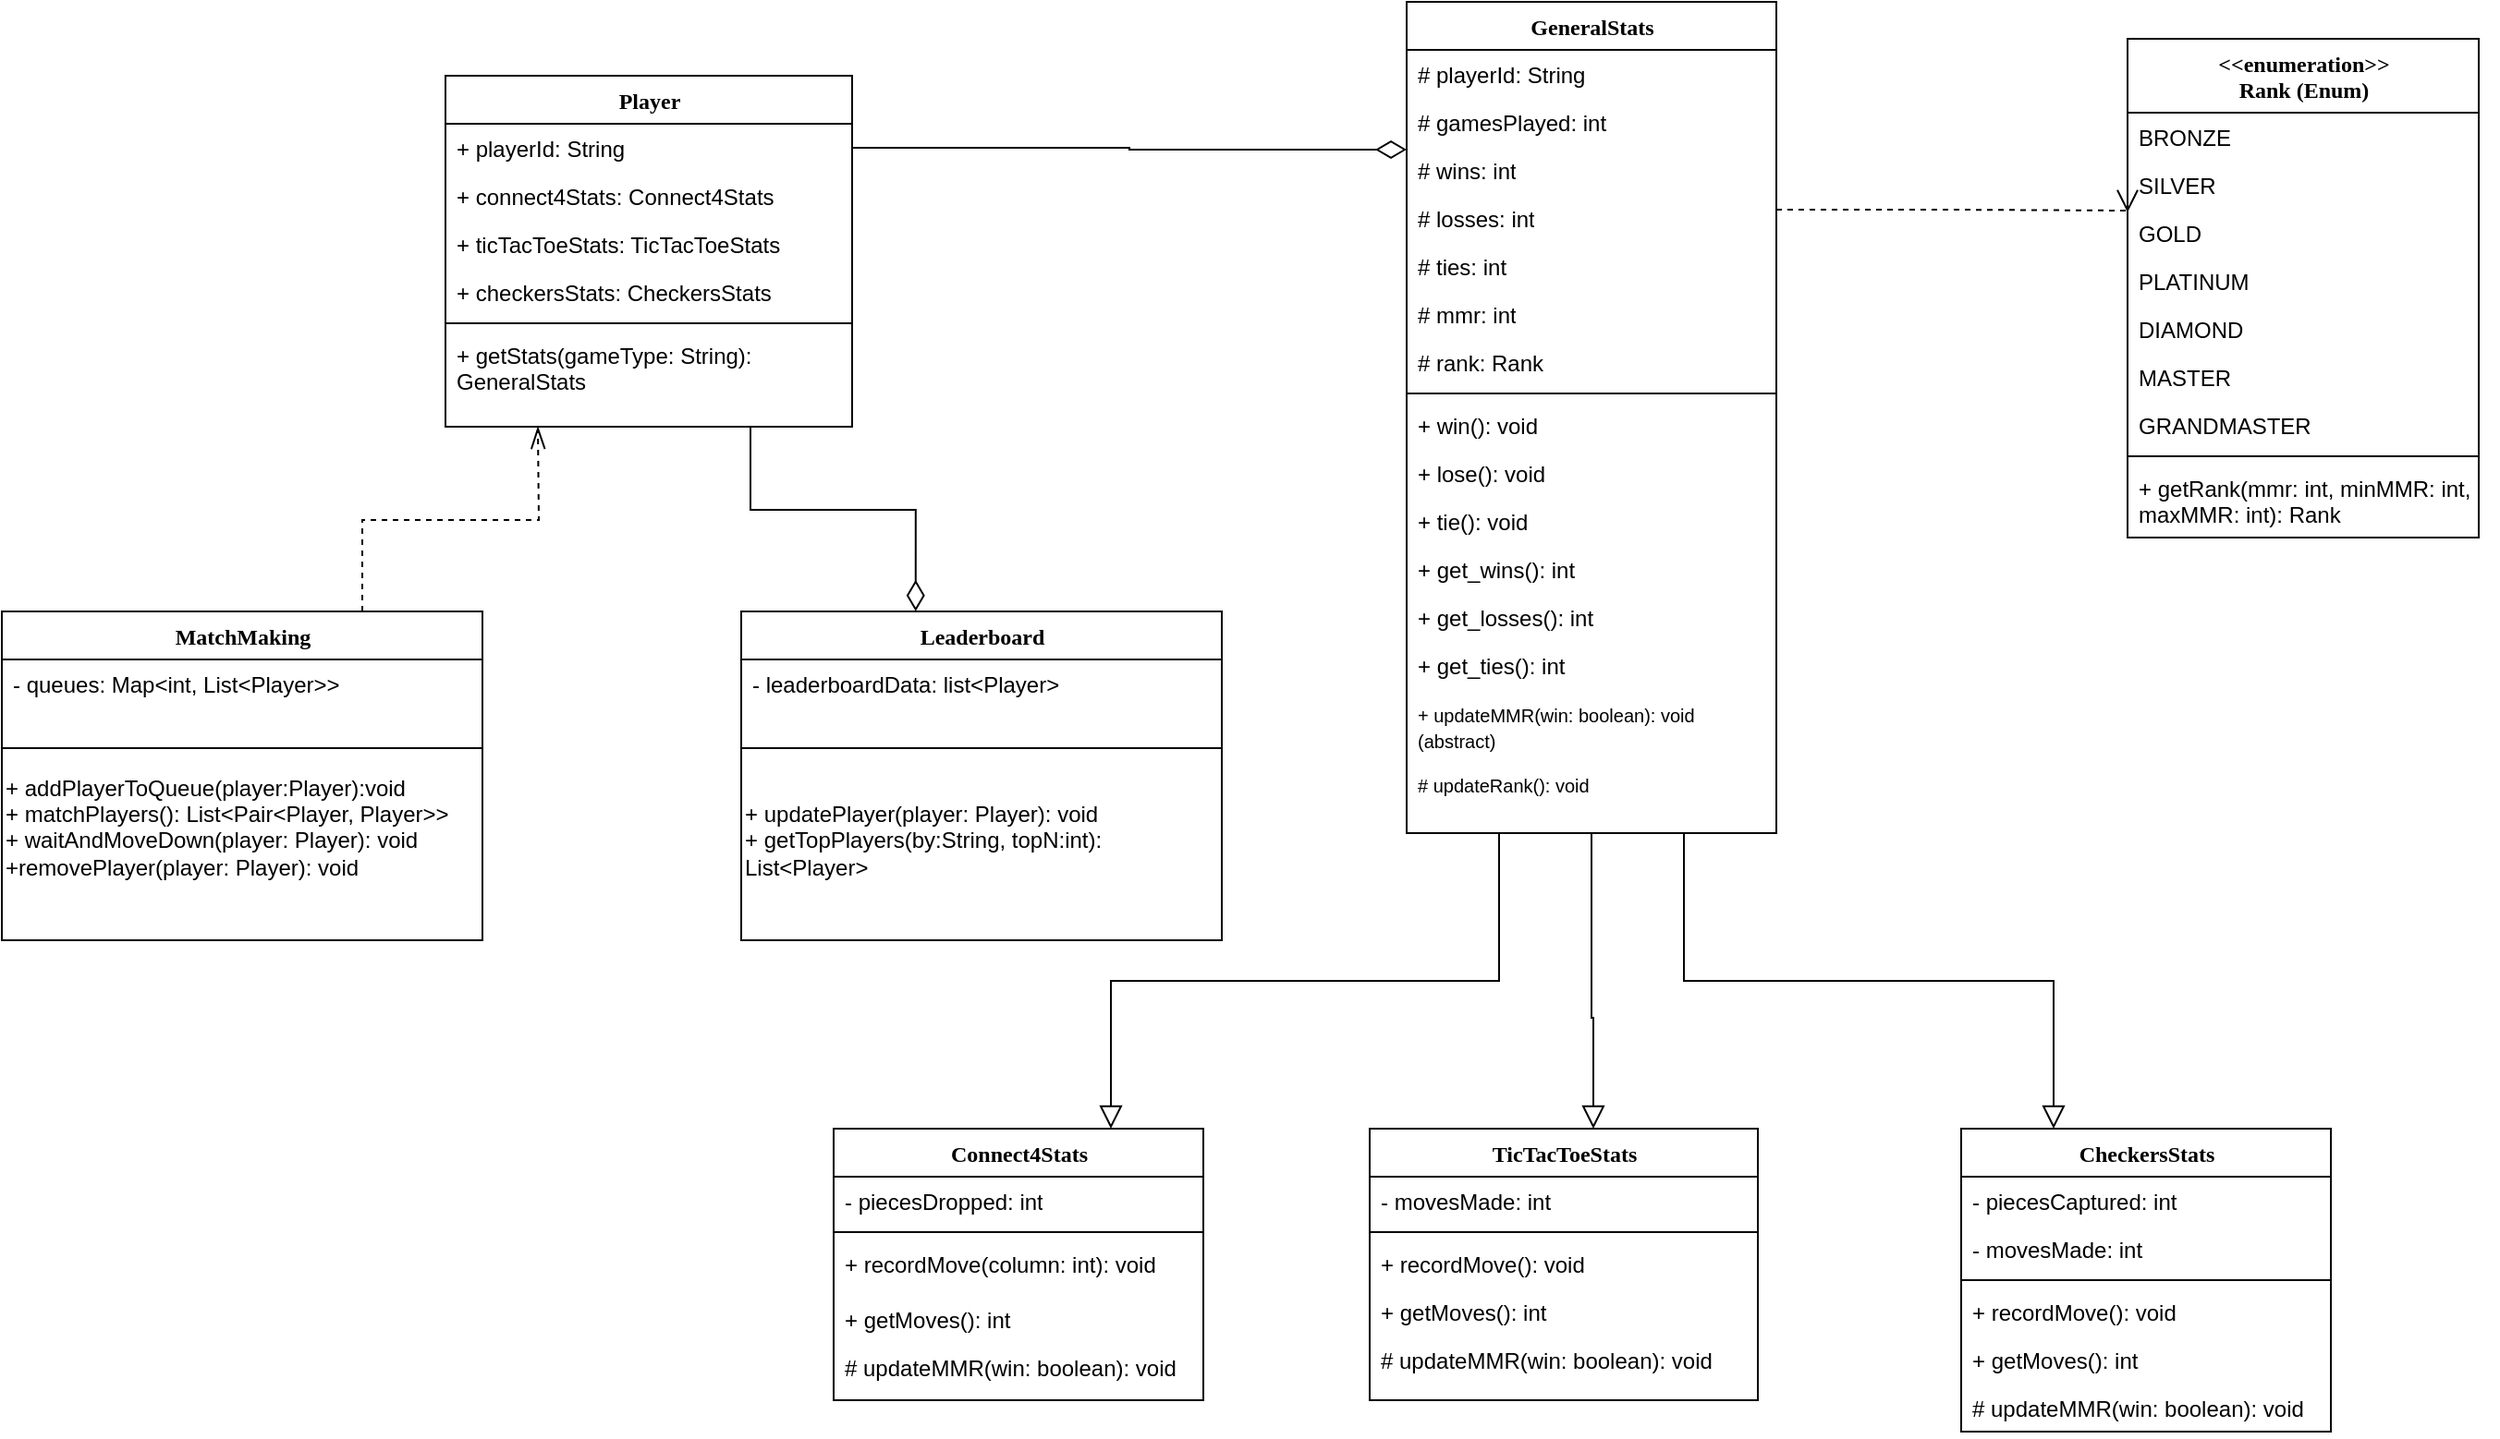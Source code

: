 <mxfile version="26.1.0">
  <diagram name="Diagram" id="9f46799a-70d6-7492-0946-bef42562c5a5">
    <mxGraphModel grid="1" page="1" gridSize="10" guides="1" tooltips="1" connect="1" arrows="1" fold="1" pageScale="1" pageWidth="1100" pageHeight="850" background="none" math="0" shadow="0">
      <root>
        <mxCell id="0" />
        <mxCell id="1" parent="0" />
        <mxCell id="HAdiWtMyXfNtmEpPam1E-27" style="edgeStyle=orthogonalEdgeStyle;rounded=0;orthogonalLoop=1;jettySize=auto;html=1;exitX=0.25;exitY=1;exitDx=0;exitDy=0;entryX=0.75;entryY=0;entryDx=0;entryDy=0;endArrow=block;endFill=0;endSize=10;" edge="1" parent="1" source="78961159f06e98e8-43" target="2">
          <mxGeometry relative="1" as="geometry" />
        </mxCell>
        <mxCell id="HAdiWtMyXfNtmEpPam1E-29" style="edgeStyle=orthogonalEdgeStyle;rounded=0;orthogonalLoop=1;jettySize=auto;html=1;exitX=0.75;exitY=1;exitDx=0;exitDy=0;entryX=0.25;entryY=0;entryDx=0;entryDy=0;endArrow=block;endFill=0;endSize=10;" edge="1" parent="1" source="78961159f06e98e8-43" target="14">
          <mxGeometry relative="1" as="geometry" />
        </mxCell>
        <mxCell id="78961159f06e98e8-43" value="GeneralStats" style="swimlane;html=1;fontStyle=1;align=center;verticalAlign=top;childLayout=stackLayout;horizontal=1;startSize=26;horizontalStack=0;resizeParent=1;resizeLast=0;collapsible=1;marginBottom=0;swimlaneFillColor=#ffffff;rounded=0;shadow=0;comic=0;labelBackgroundColor=none;strokeWidth=1;fillColor=none;fontFamily=Verdana;fontSize=12" vertex="1" parent="1">
          <mxGeometry x="790" y="-250" width="200" height="450" as="geometry">
            <mxRectangle x="750" y="80" width="110" height="30" as="alternateBounds" />
          </mxGeometry>
        </mxCell>
        <mxCell id="78961159f06e98e8-44" value="# playerId: String" style="text;html=1;strokeColor=none;fillColor=none;align=left;verticalAlign=top;spacingLeft=4;spacingRight=4;whiteSpace=wrap;overflow=hidden;rotatable=0;points=[[0,0.5],[1,0.5]];portConstraint=eastwest;" vertex="1" parent="78961159f06e98e8-43">
          <mxGeometry y="26" width="200" height="26" as="geometry" />
        </mxCell>
        <mxCell id="oVhGmpOgIRPQDIcw4T3X-4" value="# gamesPlayed: int" style="text;html=1;strokeColor=none;fillColor=none;align=left;verticalAlign=top;spacingLeft=4;spacingRight=4;whiteSpace=wrap;overflow=hidden;rotatable=0;points=[[0,0.5],[1,0.5]];portConstraint=eastwest;" vertex="1" parent="78961159f06e98e8-43">
          <mxGeometry y="52" width="200" height="26" as="geometry" />
        </mxCell>
        <mxCell id="78961159f06e98e8-45" value="# wins: int" style="text;html=1;strokeColor=none;fillColor=none;align=left;verticalAlign=top;spacingLeft=4;spacingRight=4;whiteSpace=wrap;overflow=hidden;rotatable=0;points=[[0,0.5],[1,0.5]];portConstraint=eastwest;" vertex="1" parent="78961159f06e98e8-43">
          <mxGeometry y="78" width="200" height="26" as="geometry" />
        </mxCell>
        <mxCell id="78961159f06e98e8-49" value="# losses: int" style="text;html=1;strokeColor=none;fillColor=none;align=left;verticalAlign=top;spacingLeft=4;spacingRight=4;whiteSpace=wrap;overflow=hidden;rotatable=0;points=[[0,0.5],[1,0.5]];portConstraint=eastwest;" vertex="1" parent="78961159f06e98e8-43">
          <mxGeometry y="104" width="200" height="26" as="geometry" />
        </mxCell>
        <mxCell id="78961159f06e98e8-50" value="# ties: int" style="text;html=1;strokeColor=none;fillColor=none;align=left;verticalAlign=top;spacingLeft=4;spacingRight=4;whiteSpace=wrap;overflow=hidden;rotatable=0;points=[[0,0.5],[1,0.5]];portConstraint=eastwest;" vertex="1" parent="78961159f06e98e8-43">
          <mxGeometry y="130" width="200" height="26" as="geometry" />
        </mxCell>
        <mxCell id="oVhGmpOgIRPQDIcw4T3X-6" value="# mmr: int" style="text;html=1;strokeColor=none;fillColor=none;align=left;verticalAlign=top;spacingLeft=4;spacingRight=4;whiteSpace=wrap;overflow=hidden;rotatable=0;points=[[0,0.5],[1,0.5]];portConstraint=eastwest;" vertex="1" parent="78961159f06e98e8-43">
          <mxGeometry y="156" width="200" height="26" as="geometry" />
        </mxCell>
        <mxCell id="oVhGmpOgIRPQDIcw4T3X-8" value="# rank: Rank" style="text;html=1;strokeColor=none;fillColor=none;align=left;verticalAlign=top;spacingLeft=4;spacingRight=4;whiteSpace=wrap;overflow=hidden;rotatable=0;points=[[0,0.5],[1,0.5]];portConstraint=eastwest;" vertex="1" parent="78961159f06e98e8-43">
          <mxGeometry y="182" width="200" height="26" as="geometry" />
        </mxCell>
        <mxCell id="78961159f06e98e8-51" value="" style="line;html=1;strokeWidth=1;fillColor=none;align=left;verticalAlign=middle;spacingTop=-1;spacingLeft=3;spacingRight=3;rotatable=0;labelPosition=right;points=[];portConstraint=eastwest;" vertex="1" parent="78961159f06e98e8-43">
          <mxGeometry y="208" width="200" height="8" as="geometry" />
        </mxCell>
        <mxCell id="78961159f06e98e8-52" value="+ win(): void" style="text;html=1;strokeColor=none;fillColor=none;align=left;verticalAlign=top;spacingLeft=4;spacingRight=4;whiteSpace=wrap;overflow=hidden;rotatable=0;points=[[0,0.5],[1,0.5]];portConstraint=eastwest;" vertex="1" parent="78961159f06e98e8-43">
          <mxGeometry y="216" width="200" height="26" as="geometry" />
        </mxCell>
        <mxCell id="oVhGmpOgIRPQDIcw4T3X-1" value="+ lose(): void" style="text;html=1;strokeColor=none;fillColor=none;align=left;verticalAlign=top;spacingLeft=4;spacingRight=4;whiteSpace=wrap;overflow=hidden;rotatable=0;points=[[0,0.5],[1,0.5]];portConstraint=eastwest;" vertex="1" parent="78961159f06e98e8-43">
          <mxGeometry y="242" width="200" height="26" as="geometry" />
        </mxCell>
        <mxCell id="oVhGmpOgIRPQDIcw4T3X-2" value="+ tie(): void" style="text;html=1;strokeColor=none;fillColor=none;align=left;verticalAlign=top;spacingLeft=4;spacingRight=4;whiteSpace=wrap;overflow=hidden;rotatable=0;points=[[0,0.5],[1,0.5]];portConstraint=eastwest;" vertex="1" parent="78961159f06e98e8-43">
          <mxGeometry y="268" width="200" height="26" as="geometry" />
        </mxCell>
        <mxCell id="oVhGmpOgIRPQDIcw4T3X-3" value="+ get_wins(): int" style="text;html=1;strokeColor=none;fillColor=none;align=left;verticalAlign=top;spacingLeft=4;spacingRight=4;whiteSpace=wrap;overflow=hidden;rotatable=0;points=[[0,0.5],[1,0.5]];portConstraint=eastwest;" vertex="1" parent="78961159f06e98e8-43">
          <mxGeometry y="294" width="200" height="26" as="geometry" />
        </mxCell>
        <mxCell id="78961159f06e98e8-53" value="+ get_losses(): int" style="text;html=1;strokeColor=none;fillColor=none;align=left;verticalAlign=top;spacingLeft=4;spacingRight=4;whiteSpace=wrap;overflow=hidden;rotatable=0;points=[[0,0.5],[1,0.5]];portConstraint=eastwest;" vertex="1" parent="78961159f06e98e8-43">
          <mxGeometry y="320" width="200" height="26" as="geometry" />
        </mxCell>
        <mxCell id="oVhGmpOgIRPQDIcw4T3X-10" value="+ get_ties(): int" style="text;html=1;strokeColor=none;fillColor=none;align=left;verticalAlign=top;spacingLeft=4;spacingRight=4;whiteSpace=wrap;overflow=hidden;rotatable=0;points=[[0,0.5],[1,0.5]];portConstraint=eastwest;" vertex="1" parent="78961159f06e98e8-43">
          <mxGeometry y="346" width="200" height="26" as="geometry" />
        </mxCell>
        <mxCell id="oVhGmpOgIRPQDIcw4T3X-11" value="&lt;font style=&quot;font-size: 10px;&quot;&gt;+ updateMMR(win: boolean): void (abstract)&lt;/font&gt;" style="text;html=1;strokeColor=none;fillColor=none;align=left;verticalAlign=top;spacingLeft=4;spacingRight=4;whiteSpace=wrap;overflow=hidden;rotatable=0;points=[[0,0.5],[1,0.5]];portConstraint=eastwest;" vertex="1" parent="78961159f06e98e8-43">
          <mxGeometry y="372" width="200" height="38" as="geometry" />
        </mxCell>
        <mxCell id="oVhGmpOgIRPQDIcw4T3X-12" value="&lt;font style=&quot;font-size: 10px;&quot;&gt;# updateRank(): void&lt;/font&gt;" style="text;html=1;strokeColor=none;fillColor=none;align=left;verticalAlign=top;spacingLeft=4;spacingRight=4;whiteSpace=wrap;overflow=hidden;rotatable=0;points=[[0,0.5],[1,0.5]];portConstraint=eastwest;" vertex="1" parent="78961159f06e98e8-43">
          <mxGeometry y="410" width="200" height="30" as="geometry" />
        </mxCell>
        <mxCell id="HAdiWtMyXfNtmEpPam1E-34" style="edgeStyle=orthogonalEdgeStyle;rounded=0;orthogonalLoop=1;jettySize=auto;html=1;exitX=0.75;exitY=0;exitDx=0;exitDy=0;dashed=1;endArrow=openThin;endFill=0;endSize=10;" edge="1" parent="1" source="78961159f06e98e8-56">
          <mxGeometry relative="1" as="geometry">
            <mxPoint x="320" y="-20.0" as="targetPoint" />
          </mxGeometry>
        </mxCell>
        <mxCell id="78961159f06e98e8-56" value="MatchMaking" style="swimlane;html=1;fontStyle=1;align=center;verticalAlign=top;childLayout=stackLayout;horizontal=1;startSize=26;horizontalStack=0;resizeParent=1;resizeLast=0;collapsible=1;marginBottom=0;swimlaneFillColor=#ffffff;rounded=0;shadow=0;comic=0;labelBackgroundColor=none;strokeWidth=1;fillColor=none;fontFamily=Verdana;fontSize=12" vertex="1" parent="1">
          <mxGeometry x="30" y="80" width="260" height="178" as="geometry" />
        </mxCell>
        <mxCell id="78961159f06e98e8-57" value="- queues: Map&amp;lt;int, List&amp;lt;Player&amp;gt;&lt;span style=&quot;background-color: transparent; color: light-dark(rgb(0, 0, 0), rgb(255, 255, 255));&quot;&gt;&amp;gt;&lt;/span&gt;&lt;div&gt;&lt;div&gt;&lt;br&gt;&lt;/div&gt;&lt;div&gt;&lt;br&gt;&lt;/div&gt;&lt;div&gt;&lt;br&gt;&lt;/div&gt;&lt;div&gt;&lt;br&gt;&lt;/div&gt;&lt;/div&gt;" style="text;html=1;strokeColor=none;fillColor=none;align=left;verticalAlign=top;spacingLeft=4;spacingRight=4;whiteSpace=wrap;overflow=hidden;rotatable=0;points=[[0,0.5],[1,0.5]];portConstraint=eastwest;" vertex="1" parent="78961159f06e98e8-56">
          <mxGeometry y="26" width="260" height="44" as="geometry" />
        </mxCell>
        <mxCell id="78961159f06e98e8-64" value="" style="line;html=1;strokeWidth=1;fillColor=none;align=left;verticalAlign=middle;spacingTop=-1;spacingLeft=3;spacingRight=3;rotatable=0;labelPosition=right;points=[];portConstraint=eastwest;" vertex="1" parent="78961159f06e98e8-56">
          <mxGeometry y="70" width="260" height="8" as="geometry" />
        </mxCell>
        <mxCell id="HAdiWtMyXfNtmEpPam1E-22" value="+ addPlayerToQueue(player:Player):void&lt;div&gt;+ matchPlayers(): List&amp;lt;Pair&amp;lt;Player, Player&amp;gt;&amp;gt;&lt;/div&gt;&lt;div&gt;+ waitAndMoveDown(player: Player): void&lt;/div&gt;&lt;div&gt;+removePlayer(player: Player): void&lt;br&gt;&lt;div&gt;&lt;br&gt;&lt;/div&gt;&lt;/div&gt;" style="text;html=1;align=left;verticalAlign=middle;whiteSpace=wrap;rounded=0;" vertex="1" parent="78961159f06e98e8-56">
          <mxGeometry y="78" width="260" height="92" as="geometry" />
        </mxCell>
        <mxCell id="78961159f06e98e8-82" value="&lt;div&gt;&amp;lt;&amp;lt;enumeration&amp;gt;&amp;gt;&lt;/div&gt;Rank (Enum)" style="swimlane;html=1;fontStyle=1;align=center;verticalAlign=top;childLayout=stackLayout;horizontal=1;startSize=40;horizontalStack=0;resizeParent=1;resizeLast=0;collapsible=1;marginBottom=0;swimlaneFillColor=#ffffff;rounded=0;shadow=0;comic=0;labelBackgroundColor=none;strokeWidth=1;fillColor=none;fontFamily=Verdana;fontSize=12" vertex="1" parent="1">
          <mxGeometry x="1180" y="-230" width="190" height="270" as="geometry" />
        </mxCell>
        <mxCell id="78961159f06e98e8-83" value="BRONZE" style="text;html=1;strokeColor=none;fillColor=none;align=left;verticalAlign=top;spacingLeft=4;spacingRight=4;whiteSpace=wrap;overflow=hidden;rotatable=0;points=[[0,0.5],[1,0.5]];portConstraint=eastwest;" vertex="1" parent="78961159f06e98e8-82">
          <mxGeometry y="40" width="190" height="26" as="geometry" />
        </mxCell>
        <mxCell id="78961159f06e98e8-84" value="SILVER" style="text;html=1;strokeColor=none;fillColor=none;align=left;verticalAlign=top;spacingLeft=4;spacingRight=4;whiteSpace=wrap;overflow=hidden;rotatable=0;points=[[0,0.5],[1,0.5]];portConstraint=eastwest;" vertex="1" parent="78961159f06e98e8-82">
          <mxGeometry y="66" width="190" height="26" as="geometry" />
        </mxCell>
        <mxCell id="78961159f06e98e8-85" value="GOLD" style="text;html=1;strokeColor=none;fillColor=none;align=left;verticalAlign=top;spacingLeft=4;spacingRight=4;whiteSpace=wrap;overflow=hidden;rotatable=0;points=[[0,0.5],[1,0.5]];portConstraint=eastwest;" vertex="1" parent="78961159f06e98e8-82">
          <mxGeometry y="92" width="190" height="26" as="geometry" />
        </mxCell>
        <mxCell id="78961159f06e98e8-86" value="PLATINUM" style="text;html=1;strokeColor=none;fillColor=none;align=left;verticalAlign=top;spacingLeft=4;spacingRight=4;whiteSpace=wrap;overflow=hidden;rotatable=0;points=[[0,0.5],[1,0.5]];portConstraint=eastwest;" vertex="1" parent="78961159f06e98e8-82">
          <mxGeometry y="118" width="190" height="26" as="geometry" />
        </mxCell>
        <mxCell id="78961159f06e98e8-87" value="DIAMOND" style="text;html=1;strokeColor=none;fillColor=none;align=left;verticalAlign=top;spacingLeft=4;spacingRight=4;whiteSpace=wrap;overflow=hidden;rotatable=0;points=[[0,0.5],[1,0.5]];portConstraint=eastwest;" vertex="1" parent="78961159f06e98e8-82">
          <mxGeometry y="144" width="190" height="26" as="geometry" />
        </mxCell>
        <mxCell id="78961159f06e98e8-88" value="MASTER" style="text;html=1;strokeColor=none;fillColor=none;align=left;verticalAlign=top;spacingLeft=4;spacingRight=4;whiteSpace=wrap;overflow=hidden;rotatable=0;points=[[0,0.5],[1,0.5]];portConstraint=eastwest;" vertex="1" parent="78961159f06e98e8-82">
          <mxGeometry y="170" width="190" height="26" as="geometry" />
        </mxCell>
        <mxCell id="78961159f06e98e8-89" value="GRANDMASTER" style="text;html=1;strokeColor=none;fillColor=none;align=left;verticalAlign=top;spacingLeft=4;spacingRight=4;whiteSpace=wrap;overflow=hidden;rotatable=0;points=[[0,0.5],[1,0.5]];portConstraint=eastwest;" vertex="1" parent="78961159f06e98e8-82">
          <mxGeometry y="196" width="190" height="26" as="geometry" />
        </mxCell>
        <mxCell id="78961159f06e98e8-90" value="" style="line;html=1;strokeWidth=1;fillColor=none;align=left;verticalAlign=middle;spacingTop=-1;spacingLeft=3;spacingRight=3;rotatable=0;labelPosition=right;points=[];portConstraint=eastwest;" vertex="1" parent="78961159f06e98e8-82">
          <mxGeometry y="222" width="190" height="8" as="geometry" />
        </mxCell>
        <mxCell id="qkbkcvN5eKepEEV8x8ak-20" value="+ getRank(mmr: int, minMMR: int, maxMMR: int): Rank" style="text;html=1;strokeColor=none;fillColor=none;align=left;verticalAlign=top;spacingLeft=4;spacingRight=4;whiteSpace=wrap;overflow=hidden;rotatable=0;points=[[0,0.5],[1,0.5]];portConstraint=eastwest;" vertex="1" parent="78961159f06e98e8-82">
          <mxGeometry y="230" width="190" height="40" as="geometry" />
        </mxCell>
        <mxCell id="qkbkcvN5eKepEEV8x8ak-21" style="edgeStyle=none;curved=1;rounded=0;orthogonalLoop=1;jettySize=auto;html=1;exitX=1;exitY=0.5;exitDx=0;exitDy=0;fontSize=12;startSize=8;endSize=8;" edge="1" parent="78961159f06e98e8-82" source="78961159f06e98e8-86" target="78961159f06e98e8-86">
          <mxGeometry relative="1" as="geometry" />
        </mxCell>
        <mxCell id="78961159f06e98e8-95" value="Player" style="swimlane;html=1;fontStyle=1;align=center;verticalAlign=top;childLayout=stackLayout;horizontal=1;startSize=26;horizontalStack=0;resizeParent=1;resizeLast=0;collapsible=1;marginBottom=0;swimlaneFillColor=#ffffff;rounded=0;shadow=0;comic=0;labelBackgroundColor=none;strokeWidth=1;fillColor=none;fontFamily=Verdana;fontSize=12" vertex="1" parent="1">
          <mxGeometry x="270" y="-210" width="220" height="190" as="geometry" />
        </mxCell>
        <mxCell id="78961159f06e98e8-96" value="+ playerId: String" style="text;html=1;strokeColor=none;fillColor=none;align=left;verticalAlign=top;spacingLeft=4;spacingRight=4;whiteSpace=wrap;overflow=hidden;rotatable=0;points=[[0,0.5],[1,0.5]];portConstraint=eastwest;" vertex="1" parent="78961159f06e98e8-95">
          <mxGeometry y="26" width="220" height="26" as="geometry" />
        </mxCell>
        <mxCell id="78961159f06e98e8-97" value="+ connect4Stats: Connect4Stats" style="text;html=1;strokeColor=none;fillColor=none;align=left;verticalAlign=top;spacingLeft=4;spacingRight=4;whiteSpace=wrap;overflow=hidden;rotatable=0;points=[[0,0.5],[1,0.5]];portConstraint=eastwest;" vertex="1" parent="78961159f06e98e8-95">
          <mxGeometry y="52" width="220" height="26" as="geometry" />
        </mxCell>
        <mxCell id="78961159f06e98e8-98" value="+ ticTacToeStats: TicTacToeStats" style="text;html=1;strokeColor=none;fillColor=none;align=left;verticalAlign=top;spacingLeft=4;spacingRight=4;whiteSpace=wrap;overflow=hidden;rotatable=0;points=[[0,0.5],[1,0.5]];portConstraint=eastwest;" vertex="1" parent="78961159f06e98e8-95">
          <mxGeometry y="78" width="220" height="26" as="geometry" />
        </mxCell>
        <mxCell id="78961159f06e98e8-102" value="+ checkersStats: CheckersStats" style="text;html=1;strokeColor=none;fillColor=none;align=left;verticalAlign=top;spacingLeft=4;spacingRight=4;whiteSpace=wrap;overflow=hidden;rotatable=0;points=[[0,0.5],[1,0.5]];portConstraint=eastwest;" vertex="1" parent="78961159f06e98e8-95">
          <mxGeometry y="104" width="220" height="26" as="geometry" />
        </mxCell>
        <mxCell id="78961159f06e98e8-103" value="" style="line;html=1;strokeWidth=1;fillColor=none;align=left;verticalAlign=middle;spacingTop=-1;spacingLeft=3;spacingRight=3;rotatable=0;labelPosition=right;points=[];portConstraint=eastwest;" vertex="1" parent="78961159f06e98e8-95">
          <mxGeometry y="130" width="220" height="8" as="geometry" />
        </mxCell>
        <mxCell id="78961159f06e98e8-104" value="+ getStats(gameType: String): GeneralStats" style="text;html=1;strokeColor=none;fillColor=none;align=left;verticalAlign=top;spacingLeft=4;spacingRight=4;whiteSpace=wrap;overflow=hidden;rotatable=0;points=[[0,0.5],[1,0.5]];portConstraint=eastwest;" vertex="1" parent="78961159f06e98e8-95">
          <mxGeometry y="138" width="220" height="42" as="geometry" />
        </mxCell>
        <mxCell id="2" value="Connect4Stats" style="swimlane;html=1;fontStyle=1;align=center;verticalAlign=top;childLayout=stackLayout;horizontal=1;startSize=26;horizontalStack=0;resizeParent=1;resizeLast=0;collapsible=1;marginBottom=0;swimlaneFillColor=#ffffff;rounded=0;shadow=0;comic=0;labelBackgroundColor=none;strokeWidth=1;fillColor=none;fontFamily=Verdana;fontSize=12" vertex="1" parent="1">
          <mxGeometry x="480" y="360" width="200" height="147" as="geometry" />
        </mxCell>
        <mxCell id="3" value="- piecesDropped: int" style="text;html=1;strokeColor=none;fillColor=none;align=left;verticalAlign=top;spacingLeft=4;spacingRight=4;whiteSpace=wrap;overflow=hidden;rotatable=0;points=[[0,0.5],[1,0.5]];portConstraint=eastwest;" vertex="1" parent="2">
          <mxGeometry y="26" width="200" height="26" as="geometry" />
        </mxCell>
        <mxCell id="4" value="" style="line;html=1;strokeWidth=1;fillColor=none;align=left;verticalAlign=middle;spacingTop=-1;spacingLeft=3;spacingRight=3;rotatable=0;labelPosition=right;points=[];portConstraint=eastwest;" vertex="1" parent="2">
          <mxGeometry y="52" width="200" height="8" as="geometry" />
        </mxCell>
        <mxCell id="5" value="+ recordMove(column: int): void&lt;div&gt;&lt;br/&gt;&lt;/div&gt;" style="text;html=1;strokeColor=none;fillColor=none;align=left;verticalAlign=top;spacingLeft=4;spacingRight=4;whiteSpace=wrap;overflow=hidden;rotatable=0;points=[[0,0.5],[1,0.5]];portConstraint=eastwest;" vertex="1" parent="2">
          <mxGeometry y="60" width="200" height="30" as="geometry" />
        </mxCell>
        <mxCell id="6" value="+ getMoves(): int" style="text;html=1;strokeColor=none;fillColor=none;align=left;verticalAlign=top;spacingLeft=4;spacingRight=4;whiteSpace=wrap;overflow=hidden;rotatable=0;points=[[0,0.5],[1,0.5]];portConstraint=eastwest;" vertex="1" parent="2">
          <mxGeometry y="90" width="200" height="26" as="geometry" />
        </mxCell>
        <mxCell id="7" value="# updateMMR(win: boolean): void" style="text;html=1;strokeColor=none;fillColor=none;align=left;verticalAlign=top;spacingLeft=4;spacingRight=4;whiteSpace=wrap;overflow=hidden;rotatable=0;points=[[0,0.5],[1,0.5]];portConstraint=eastwest;" vertex="1" parent="2">
          <mxGeometry y="116" width="200" height="26" as="geometry" />
        </mxCell>
        <mxCell id="8" value="TicTacToeStats" style="swimlane;html=1;fontStyle=1;align=center;verticalAlign=top;childLayout=stackLayout;horizontal=1;startSize=26;horizontalStack=0;resizeParent=1;resizeLast=0;collapsible=1;marginBottom=0;swimlaneFillColor=#ffffff;rounded=0;shadow=0;comic=0;labelBackgroundColor=none;strokeWidth=1;fillColor=none;fontFamily=Verdana;fontSize=12" vertex="1" parent="1">
          <mxGeometry x="770" y="360" width="210" height="147" as="geometry" />
        </mxCell>
        <mxCell id="9" value="- movesMade: int" style="text;html=1;strokeColor=none;fillColor=none;align=left;verticalAlign=top;spacingLeft=4;spacingRight=4;whiteSpace=wrap;overflow=hidden;rotatable=0;points=[[0,0.5],[1,0.5]];portConstraint=eastwest;" vertex="1" parent="8">
          <mxGeometry y="26" width="210" height="26" as="geometry" />
        </mxCell>
        <mxCell id="10" value="" style="line;html=1;strokeWidth=1;fillColor=none;align=left;verticalAlign=middle;spacingTop=-1;spacingLeft=3;spacingRight=3;rotatable=0;labelPosition=right;points=[];portConstraint=eastwest;" vertex="1" parent="8">
          <mxGeometry y="52" width="210" height="8" as="geometry" />
        </mxCell>
        <mxCell id="11" value="+ recordMove(): void" style="text;html=1;strokeColor=none;fillColor=none;align=left;verticalAlign=top;spacingLeft=4;spacingRight=4;whiteSpace=wrap;overflow=hidden;rotatable=0;points=[[0,0.5],[1,0.5]];portConstraint=eastwest;" vertex="1" parent="8">
          <mxGeometry y="60" width="210" height="26" as="geometry" />
        </mxCell>
        <mxCell id="12" value="+ getMoves(): int&lt;div&gt;&lt;br/&gt;&lt;/div&gt;" style="text;html=1;strokeColor=none;fillColor=none;align=left;verticalAlign=top;spacingLeft=4;spacingRight=4;whiteSpace=wrap;overflow=hidden;rotatable=0;points=[[0,0.5],[1,0.5]];portConstraint=eastwest;" vertex="1" parent="8">
          <mxGeometry y="86" width="210" height="26" as="geometry" />
        </mxCell>
        <mxCell id="13" value="&lt;div&gt;# updateMMR(win: boolean): void&lt;/div&gt;" style="text;html=1;strokeColor=none;fillColor=none;align=left;verticalAlign=top;spacingLeft=4;spacingRight=4;whiteSpace=wrap;overflow=hidden;rotatable=0;points=[[0,0.5],[1,0.5]];portConstraint=eastwest;" vertex="1" parent="8">
          <mxGeometry y="112" width="210" height="26" as="geometry" />
        </mxCell>
        <mxCell id="14" value="CheckersStats" style="swimlane;html=1;fontStyle=1;align=center;verticalAlign=top;childLayout=stackLayout;horizontal=1;startSize=26;horizontalStack=0;resizeParent=1;resizeLast=0;collapsible=1;marginBottom=0;swimlaneFillColor=#ffffff;rounded=0;shadow=0;comic=0;labelBackgroundColor=none;strokeWidth=1;fillColor=none;fontFamily=Verdana;fontSize=12" vertex="1" parent="1">
          <mxGeometry x="1090" y="360" width="200" height="164" as="geometry" />
        </mxCell>
        <mxCell id="15" value="- piecesCaptured: int" style="text;html=1;strokeColor=none;fillColor=none;align=left;verticalAlign=top;spacingLeft=4;spacingRight=4;whiteSpace=wrap;overflow=hidden;rotatable=0;points=[[0,0.5],[1,0.5]];portConstraint=eastwest;" vertex="1" parent="14">
          <mxGeometry y="26" width="200" height="26" as="geometry" />
        </mxCell>
        <mxCell id="16" value="- movesMade: int" style="text;html=1;strokeColor=none;fillColor=none;align=left;verticalAlign=top;spacingLeft=4;spacingRight=4;whiteSpace=wrap;overflow=hidden;rotatable=0;points=[[0,0.5],[1,0.5]];portConstraint=eastwest;" vertex="1" parent="14">
          <mxGeometry y="52" width="200" height="26" as="geometry" />
        </mxCell>
        <mxCell id="17" value="" style="line;html=1;strokeWidth=1;fillColor=none;align=left;verticalAlign=middle;spacingTop=-1;spacingLeft=3;spacingRight=3;rotatable=0;labelPosition=right;points=[];portConstraint=eastwest;" vertex="1" parent="14">
          <mxGeometry y="78" width="200" height="8" as="geometry" />
        </mxCell>
        <mxCell id="18" value="+ recordMove(): void" style="text;html=1;strokeColor=none;fillColor=none;align=left;verticalAlign=top;spacingLeft=4;spacingRight=4;whiteSpace=wrap;overflow=hidden;rotatable=0;points=[[0,0.5],[1,0.5]];portConstraint=eastwest;" vertex="1" parent="14">
          <mxGeometry y="86" width="200" height="26" as="geometry" />
        </mxCell>
        <mxCell id="19" value="+ getMoves(): int" style="text;html=1;strokeColor=none;fillColor=none;align=left;verticalAlign=top;spacingLeft=4;spacingRight=4;whiteSpace=wrap;overflow=hidden;rotatable=0;points=[[0,0.5],[1,0.5]];portConstraint=eastwest;" vertex="1" parent="14">
          <mxGeometry y="112" width="200" height="26" as="geometry" />
        </mxCell>
        <mxCell id="20" value="# updateMMR(win: boolean): void" style="text;html=1;strokeColor=none;fillColor=none;align=left;verticalAlign=top;spacingLeft=4;spacingRight=4;whiteSpace=wrap;overflow=hidden;rotatable=0;points=[[0,0.5],[1,0.5]];portConstraint=eastwest;" vertex="1" parent="14">
          <mxGeometry y="138" width="200" height="26" as="geometry" />
        </mxCell>
        <mxCell id="HAdiWtMyXfNtmEpPam1E-23" value="Leaderboard" style="swimlane;html=1;fontStyle=1;align=center;verticalAlign=top;childLayout=stackLayout;horizontal=1;startSize=26;horizontalStack=0;resizeParent=1;resizeLast=0;collapsible=1;marginBottom=0;swimlaneFillColor=#ffffff;rounded=0;shadow=0;comic=0;labelBackgroundColor=none;strokeWidth=1;fillColor=none;fontFamily=Verdana;fontSize=12" vertex="1" parent="1">
          <mxGeometry x="430" y="80" width="260" height="178" as="geometry" />
        </mxCell>
        <mxCell id="HAdiWtMyXfNtmEpPam1E-24" value="&lt;div&gt;&lt;div&gt;- leaderboardData: list&amp;lt;Player&amp;gt;&lt;/div&gt;&lt;/div&gt;" style="text;html=1;strokeColor=none;fillColor=none;align=left;verticalAlign=top;spacingLeft=4;spacingRight=4;whiteSpace=wrap;overflow=hidden;rotatable=0;points=[[0,0.5],[1,0.5]];portConstraint=eastwest;" vertex="1" parent="HAdiWtMyXfNtmEpPam1E-23">
          <mxGeometry y="26" width="260" height="44" as="geometry" />
        </mxCell>
        <mxCell id="HAdiWtMyXfNtmEpPam1E-25" value="" style="line;html=1;strokeWidth=1;fillColor=none;align=left;verticalAlign=middle;spacingTop=-1;spacingLeft=3;spacingRight=3;rotatable=0;labelPosition=right;points=[];portConstraint=eastwest;" vertex="1" parent="HAdiWtMyXfNtmEpPam1E-23">
          <mxGeometry y="70" width="260" height="8" as="geometry" />
        </mxCell>
        <mxCell id="HAdiWtMyXfNtmEpPam1E-26" value="&lt;div&gt;&lt;div&gt;+ updatePlayer(player: Player): void&lt;/div&gt;&lt;/div&gt;&lt;div&gt;+ getTopPlayers(by:String, topN:int): List&amp;lt;Player&amp;gt;&lt;/div&gt;" style="text;html=1;align=left;verticalAlign=middle;whiteSpace=wrap;rounded=0;" vertex="1" parent="HAdiWtMyXfNtmEpPam1E-23">
          <mxGeometry y="78" width="260" height="92" as="geometry" />
        </mxCell>
        <mxCell id="HAdiWtMyXfNtmEpPam1E-30" style="edgeStyle=orthogonalEdgeStyle;rounded=0;orthogonalLoop=1;jettySize=auto;html=1;exitX=0.5;exitY=1;exitDx=0;exitDy=0;endArrow=block;endFill=0;endSize=10;" edge="1" parent="1" source="78961159f06e98e8-43">
          <mxGeometry relative="1" as="geometry">
            <mxPoint x="891" y="360" as="targetPoint" />
            <Array as="points">
              <mxPoint x="890" y="300" />
              <mxPoint x="891" y="360" />
            </Array>
          </mxGeometry>
        </mxCell>
        <mxCell id="HAdiWtMyXfNtmEpPam1E-31" style="edgeStyle=orthogonalEdgeStyle;rounded=0;orthogonalLoop=1;jettySize=auto;html=1;exitX=0.75;exitY=1;exitDx=0;exitDy=0;entryX=0.363;entryY=-0.001;entryDx=0;entryDy=0;entryPerimeter=0;endArrow=diamondThin;endFill=0;endSize=14;" edge="1" parent="1" source="78961159f06e98e8-95" target="HAdiWtMyXfNtmEpPam1E-23">
          <mxGeometry relative="1" as="geometry" />
        </mxCell>
        <mxCell id="HAdiWtMyXfNtmEpPam1E-32" style="edgeStyle=orthogonalEdgeStyle;rounded=0;orthogonalLoop=1;jettySize=auto;html=1;exitX=1;exitY=0.5;exitDx=0;exitDy=0;endArrow=diamondThin;endFill=0;endSize=14;" edge="1" parent="1" source="78961159f06e98e8-96">
          <mxGeometry relative="1" as="geometry">
            <mxPoint x="790" y="-170" as="targetPoint" />
            <Array as="points">
              <mxPoint x="640" y="-171" />
              <mxPoint x="790" y="-170" />
            </Array>
          </mxGeometry>
        </mxCell>
        <mxCell id="HAdiWtMyXfNtmEpPam1E-33" style="edgeStyle=orthogonalEdgeStyle;rounded=0;orthogonalLoop=1;jettySize=auto;html=1;exitX=1;exitY=0.25;exitDx=0;exitDy=0;dashed=1;endArrow=open;endFill=0;endSize=10;" edge="1" parent="1" source="78961159f06e98e8-43">
          <mxGeometry relative="1" as="geometry">
            <mxPoint x="1180" y="-136" as="targetPoint" />
            <Array as="points">
              <mxPoint x="1085" y="-137" />
              <mxPoint x="1180" y="-137" />
            </Array>
          </mxGeometry>
        </mxCell>
      </root>
    </mxGraphModel>
  </diagram>
</mxfile>
